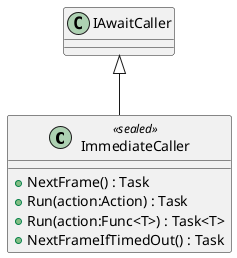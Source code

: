 @startuml
class ImmediateCaller <<sealed>> {
    + NextFrame() : Task
    + Run(action:Action) : Task
    + Run(action:Func<T>) : Task<T>
    + NextFrameIfTimedOut() : Task
}
IAwaitCaller <|-- ImmediateCaller
@enduml
